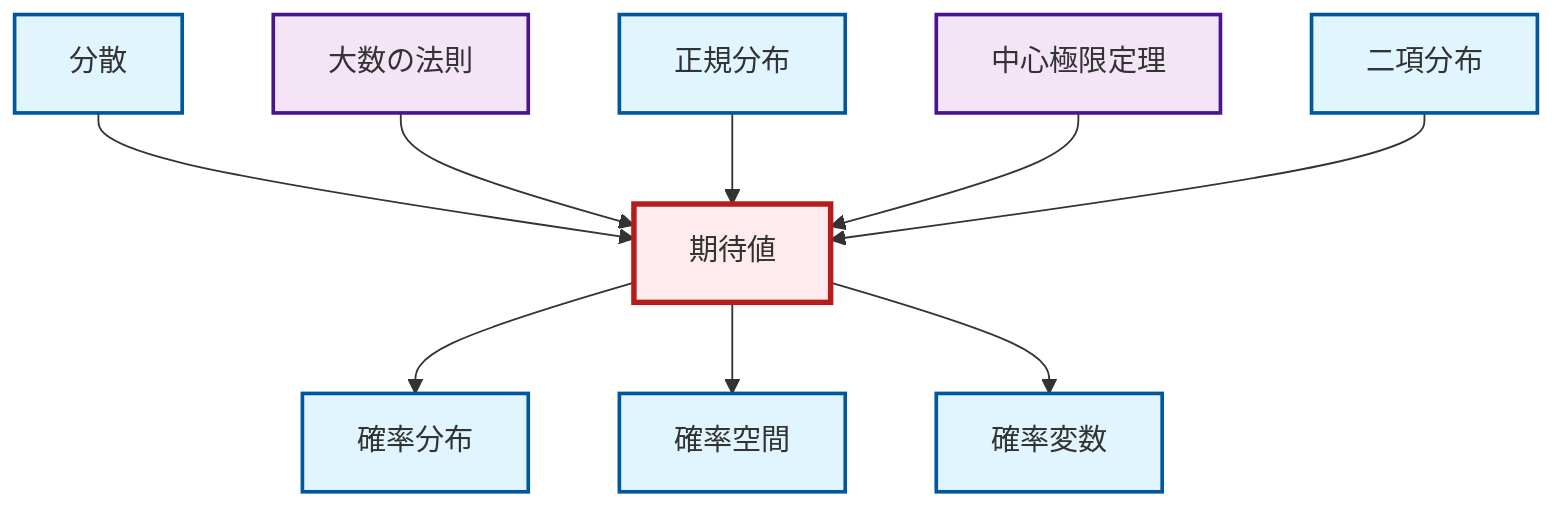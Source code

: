 graph TD
    classDef definition fill:#e1f5fe,stroke:#01579b,stroke-width:2px
    classDef theorem fill:#f3e5f5,stroke:#4a148c,stroke-width:2px
    classDef axiom fill:#fff3e0,stroke:#e65100,stroke-width:2px
    classDef example fill:#e8f5e9,stroke:#1b5e20,stroke-width:2px
    classDef current fill:#ffebee,stroke:#b71c1c,stroke-width:3px
    def-expectation["期待値"]:::definition
    def-normal-distribution["正規分布"]:::definition
    thm-law-of-large-numbers["大数の法則"]:::theorem
    def-binomial-distribution["二項分布"]:::definition
    def-variance["分散"]:::definition
    def-random-variable["確率変数"]:::definition
    def-probability-distribution["確率分布"]:::definition
    def-probability-space["確率空間"]:::definition
    thm-central-limit["中心極限定理"]:::theorem
    def-expectation --> def-probability-distribution
    def-variance --> def-expectation
    def-expectation --> def-probability-space
    thm-law-of-large-numbers --> def-expectation
    def-expectation --> def-random-variable
    def-normal-distribution --> def-expectation
    thm-central-limit --> def-expectation
    def-binomial-distribution --> def-expectation
    class def-expectation current